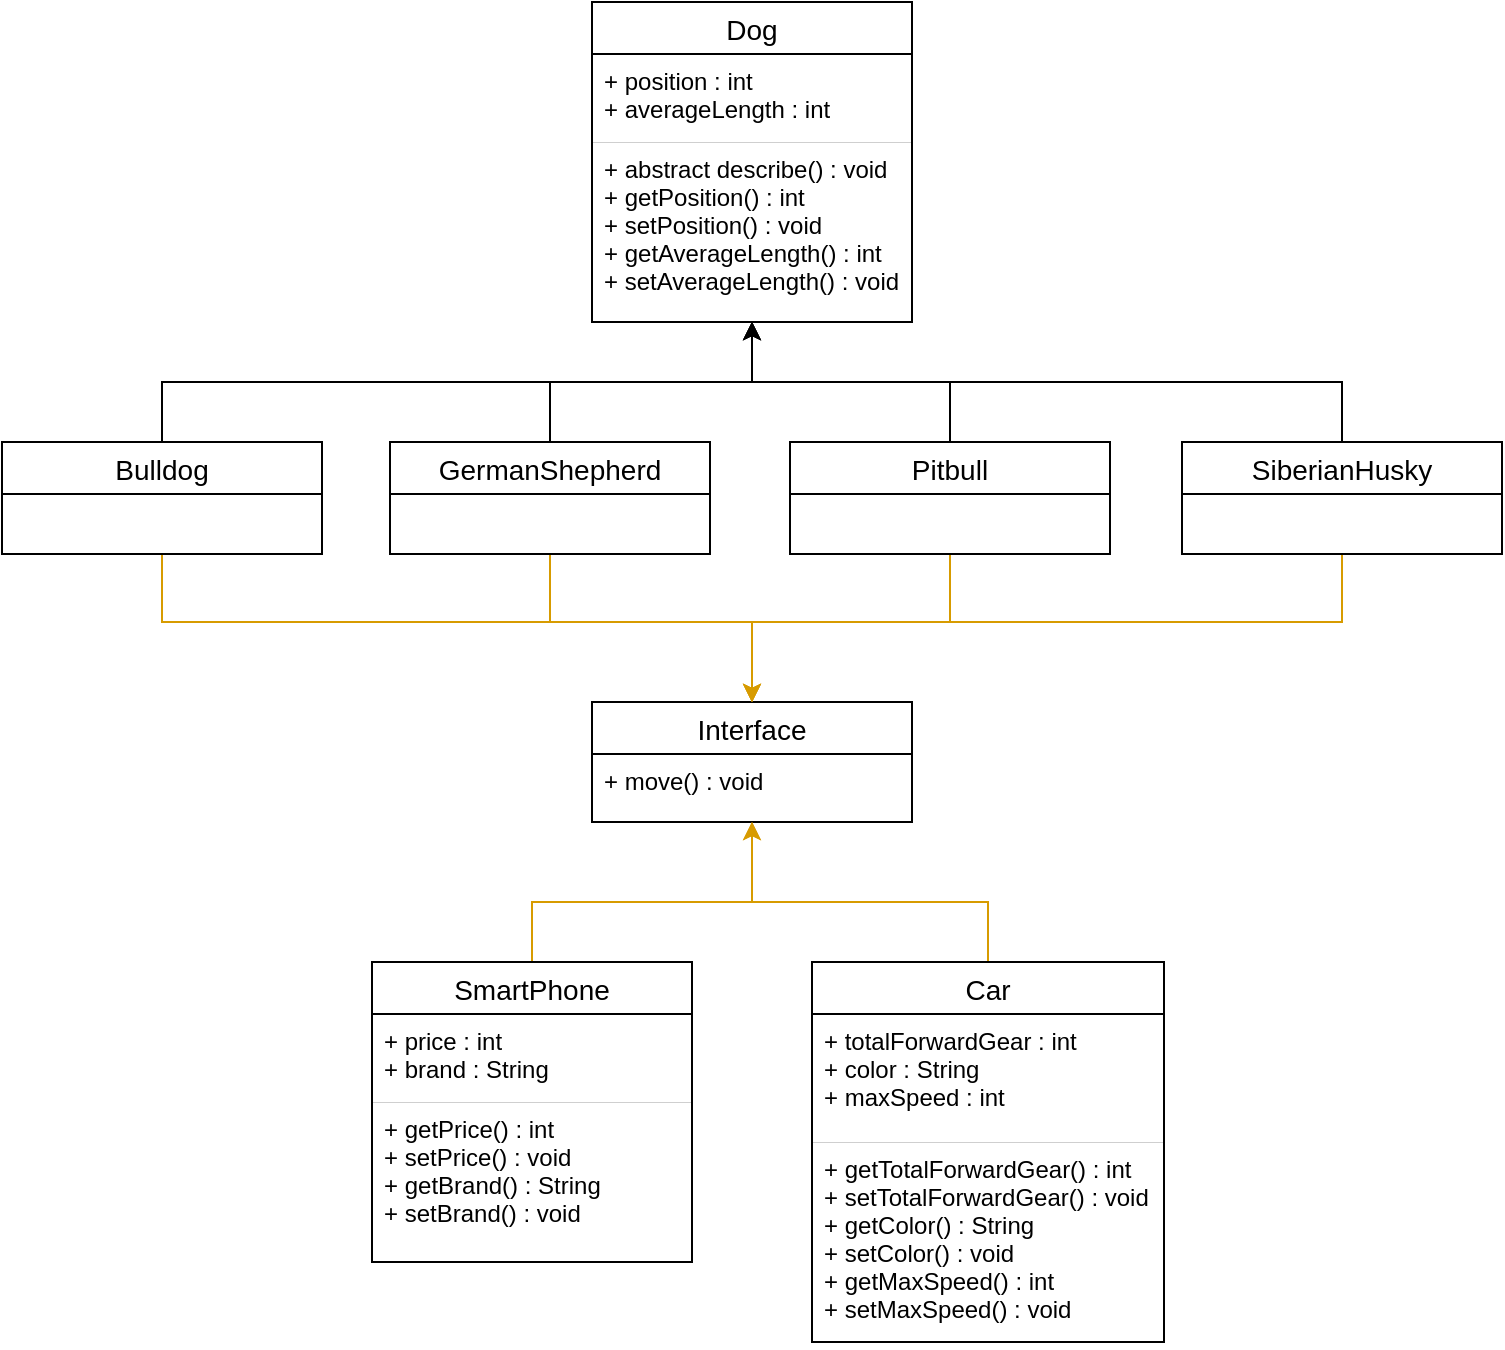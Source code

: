 <mxfile version="21.2.3" type="device">
  <diagram id="KUZSuxUdDxb9u6nyLpqZ" name="Halaman-1">
    <mxGraphModel dx="797" dy="467" grid="1" gridSize="10" guides="1" tooltips="1" connect="1" arrows="1" fold="1" page="1" pageScale="1" pageWidth="827" pageHeight="1169" math="0" shadow="0">
      <root>
        <mxCell id="0" />
        <mxCell id="1" parent="0" />
        <mxCell id="O1Sx5-Y3tB51cfPW8-FW-20" value="Interface" style="swimlane;fontStyle=0;childLayout=stackLayout;horizontal=1;startSize=26;horizontalStack=0;resizeParent=1;resizeParentMax=0;resizeLast=0;collapsible=1;marginBottom=0;align=center;fontSize=14;strokeWidth=1;fillColor=default;swimlaneLine=1;glass=0;rounded=0;sketch=0;shadow=0;strokeColor=default;" vertex="1" parent="1">
          <mxGeometry x="334" y="390" width="160" height="60" as="geometry">
            <mxRectangle x="334" y="40" width="130" height="30" as="alternateBounds" />
          </mxGeometry>
        </mxCell>
        <mxCell id="O1Sx5-Y3tB51cfPW8-FW-21" value="+ move() : void" style="text;strokeColor=default;fillColor=none;spacingLeft=4;spacingRight=4;overflow=hidden;rotatable=0;points=[[0,0.5],[1,0.5]];portConstraint=eastwest;fontSize=12;strokeWidth=0;fillStyle=hatch;sketch=0;shadow=0;glass=0;" vertex="1" parent="O1Sx5-Y3tB51cfPW8-FW-20">
          <mxGeometry y="26" width="160" height="34" as="geometry" />
        </mxCell>
        <mxCell id="O1Sx5-Y3tB51cfPW8-FW-39" value="Dog" style="swimlane;fontStyle=0;childLayout=stackLayout;horizontal=1;startSize=26;horizontalStack=0;resizeParent=1;resizeParentMax=0;resizeLast=0;collapsible=1;marginBottom=0;align=center;fontSize=14;strokeWidth=1;fillColor=default;swimlaneLine=1;glass=0;rounded=0;sketch=0;shadow=0;strokeColor=default;" vertex="1" parent="1">
          <mxGeometry x="334" y="40" width="160" height="160" as="geometry">
            <mxRectangle x="334" y="40" width="130" height="30" as="alternateBounds" />
          </mxGeometry>
        </mxCell>
        <mxCell id="O1Sx5-Y3tB51cfPW8-FW-40" value="+ position : int&#xa;+ averageLength : int" style="text;strokeColor=default;fillColor=none;spacingLeft=4;spacingRight=4;overflow=hidden;rotatable=0;points=[[0,0.5],[1,0.5]];portConstraint=eastwest;fontSize=12;strokeWidth=0;fillStyle=hatch;sketch=0;shadow=0;glass=0;" vertex="1" parent="O1Sx5-Y3tB51cfPW8-FW-39">
          <mxGeometry y="26" width="160" height="44" as="geometry" />
        </mxCell>
        <mxCell id="O1Sx5-Y3tB51cfPW8-FW-49" value="+ abstract describe() : void&#xa;+ getPosition() : int&#xa;+ setPosition() : void&#xa;+ getAverageLength() : int&#xa;+ setAverageLength() : void" style="text;strokeColor=default;fillColor=none;spacingLeft=4;spacingRight=4;overflow=hidden;rotatable=0;points=[[0,0.5],[1,0.5]];portConstraint=eastwest;fontSize=12;strokeWidth=0;fillStyle=hatch;sketch=0;shadow=0;glass=0;" vertex="1" parent="O1Sx5-Y3tB51cfPW8-FW-39">
          <mxGeometry y="70" width="160" height="90" as="geometry" />
        </mxCell>
        <mxCell id="O1Sx5-Y3tB51cfPW8-FW-80" style="edgeStyle=orthogonalEdgeStyle;rounded=0;orthogonalLoop=1;jettySize=auto;html=1;" edge="1" parent="1" source="O1Sx5-Y3tB51cfPW8-FW-51" target="O1Sx5-Y3tB51cfPW8-FW-39">
          <mxGeometry relative="1" as="geometry">
            <Array as="points">
              <mxPoint x="119" y="230" />
              <mxPoint x="414" y="230" />
            </Array>
          </mxGeometry>
        </mxCell>
        <mxCell id="O1Sx5-Y3tB51cfPW8-FW-84" style="edgeStyle=orthogonalEdgeStyle;rounded=0;orthogonalLoop=1;jettySize=auto;html=1;fillColor=#ffe6cc;strokeColor=#d79b00;" edge="1" parent="1" source="O1Sx5-Y3tB51cfPW8-FW-51" target="O1Sx5-Y3tB51cfPW8-FW-20">
          <mxGeometry relative="1" as="geometry">
            <Array as="points">
              <mxPoint x="119" y="350" />
              <mxPoint x="414" y="350" />
            </Array>
          </mxGeometry>
        </mxCell>
        <mxCell id="O1Sx5-Y3tB51cfPW8-FW-51" value="Bulldog" style="swimlane;fontStyle=0;childLayout=stackLayout;horizontal=1;startSize=26;horizontalStack=0;resizeParent=1;resizeParentMax=0;resizeLast=0;collapsible=1;marginBottom=0;align=center;fontSize=14;rounded=0;shadow=0;glass=0;sketch=0;fillStyle=auto;strokeColor=default;strokeWidth=1;fillColor=default;swimlaneLine=1;" vertex="1" parent="1">
          <mxGeometry x="39" y="260" width="160" height="56" as="geometry" />
        </mxCell>
        <mxCell id="O1Sx5-Y3tB51cfPW8-FW-52" value="" style="text;strokeColor=default;fillColor=none;spacingLeft=4;spacingRight=4;overflow=hidden;rotatable=0;points=[[0,0.5],[1,0.5]];portConstraint=eastwest;fontSize=12;rounded=0;shadow=0;glass=0;sketch=0;fillStyle=auto;strokeWidth=0;" vertex="1" parent="O1Sx5-Y3tB51cfPW8-FW-51">
          <mxGeometry y="26" width="160" height="30" as="geometry" />
        </mxCell>
        <mxCell id="O1Sx5-Y3tB51cfPW8-FW-81" style="edgeStyle=orthogonalEdgeStyle;rounded=0;orthogonalLoop=1;jettySize=auto;html=1;" edge="1" parent="1" source="O1Sx5-Y3tB51cfPW8-FW-53" target="O1Sx5-Y3tB51cfPW8-FW-39">
          <mxGeometry relative="1" as="geometry" />
        </mxCell>
        <mxCell id="O1Sx5-Y3tB51cfPW8-FW-85" style="edgeStyle=orthogonalEdgeStyle;rounded=0;orthogonalLoop=1;jettySize=auto;html=1;fillColor=#ffe6cc;strokeColor=#d79b00;" edge="1" parent="1" source="O1Sx5-Y3tB51cfPW8-FW-53" target="O1Sx5-Y3tB51cfPW8-FW-20">
          <mxGeometry relative="1" as="geometry">
            <Array as="points">
              <mxPoint x="313" y="350" />
              <mxPoint x="414" y="350" />
            </Array>
          </mxGeometry>
        </mxCell>
        <mxCell id="O1Sx5-Y3tB51cfPW8-FW-53" value="GermanShepherd" style="swimlane;fontStyle=0;childLayout=stackLayout;horizontal=1;startSize=26;horizontalStack=0;resizeParent=1;resizeParentMax=0;resizeLast=0;collapsible=1;marginBottom=0;align=center;fontSize=14;rounded=0;shadow=0;glass=0;sketch=0;fillStyle=auto;strokeColor=default;strokeWidth=1;fillColor=default;swimlaneLine=1;" vertex="1" parent="1">
          <mxGeometry x="233" y="260" width="160" height="56" as="geometry" />
        </mxCell>
        <mxCell id="O1Sx5-Y3tB51cfPW8-FW-54" value="" style="text;strokeColor=default;fillColor=none;spacingLeft=4;spacingRight=4;overflow=hidden;rotatable=0;points=[[0,0.5],[1,0.5]];portConstraint=eastwest;fontSize=12;rounded=0;shadow=0;glass=0;sketch=0;fillStyle=auto;strokeWidth=0;" vertex="1" parent="O1Sx5-Y3tB51cfPW8-FW-53">
          <mxGeometry y="26" width="160" height="30" as="geometry" />
        </mxCell>
        <mxCell id="O1Sx5-Y3tB51cfPW8-FW-82" style="edgeStyle=orthogonalEdgeStyle;rounded=0;orthogonalLoop=1;jettySize=auto;html=1;" edge="1" parent="1" source="O1Sx5-Y3tB51cfPW8-FW-55" target="O1Sx5-Y3tB51cfPW8-FW-39">
          <mxGeometry relative="1" as="geometry" />
        </mxCell>
        <mxCell id="O1Sx5-Y3tB51cfPW8-FW-86" style="edgeStyle=orthogonalEdgeStyle;rounded=0;orthogonalLoop=1;jettySize=auto;html=1;fillColor=#ffe6cc;strokeColor=#d79b00;" edge="1" parent="1" source="O1Sx5-Y3tB51cfPW8-FW-55" target="O1Sx5-Y3tB51cfPW8-FW-20">
          <mxGeometry relative="1" as="geometry">
            <Array as="points">
              <mxPoint x="513" y="350" />
              <mxPoint x="414" y="350" />
            </Array>
          </mxGeometry>
        </mxCell>
        <mxCell id="O1Sx5-Y3tB51cfPW8-FW-55" value="Pitbull" style="swimlane;fontStyle=0;childLayout=stackLayout;horizontal=1;startSize=26;horizontalStack=0;resizeParent=1;resizeParentMax=0;resizeLast=0;collapsible=1;marginBottom=0;align=center;fontSize=14;rounded=0;shadow=0;glass=0;sketch=0;fillStyle=auto;strokeColor=default;strokeWidth=1;fillColor=default;swimlaneLine=1;" vertex="1" parent="1">
          <mxGeometry x="433" y="260" width="160" height="56" as="geometry" />
        </mxCell>
        <mxCell id="O1Sx5-Y3tB51cfPW8-FW-56" value="" style="text;strokeColor=default;fillColor=none;spacingLeft=4;spacingRight=4;overflow=hidden;rotatable=0;points=[[0,0.5],[1,0.5]];portConstraint=eastwest;fontSize=12;rounded=0;shadow=0;glass=0;sketch=0;fillStyle=auto;strokeWidth=0;" vertex="1" parent="O1Sx5-Y3tB51cfPW8-FW-55">
          <mxGeometry y="26" width="160" height="30" as="geometry" />
        </mxCell>
        <mxCell id="O1Sx5-Y3tB51cfPW8-FW-83" style="edgeStyle=orthogonalEdgeStyle;rounded=0;orthogonalLoop=1;jettySize=auto;html=1;" edge="1" parent="1" source="O1Sx5-Y3tB51cfPW8-FW-57" target="O1Sx5-Y3tB51cfPW8-FW-39">
          <mxGeometry relative="1" as="geometry">
            <Array as="points">
              <mxPoint x="709" y="230" />
              <mxPoint x="414" y="230" />
            </Array>
          </mxGeometry>
        </mxCell>
        <mxCell id="O1Sx5-Y3tB51cfPW8-FW-87" style="edgeStyle=orthogonalEdgeStyle;rounded=0;orthogonalLoop=1;jettySize=auto;html=1;fillColor=#ffe6cc;strokeColor=#d79b00;" edge="1" parent="1" source="O1Sx5-Y3tB51cfPW8-FW-57" target="O1Sx5-Y3tB51cfPW8-FW-20">
          <mxGeometry relative="1" as="geometry">
            <Array as="points">
              <mxPoint x="709" y="350" />
              <mxPoint x="414" y="350" />
            </Array>
          </mxGeometry>
        </mxCell>
        <mxCell id="O1Sx5-Y3tB51cfPW8-FW-57" value="SiberianHusky" style="swimlane;fontStyle=0;childLayout=stackLayout;horizontal=1;startSize=26;horizontalStack=0;resizeParent=1;resizeParentMax=0;resizeLast=0;collapsible=1;marginBottom=0;align=center;fontSize=14;rounded=0;shadow=0;glass=0;sketch=0;fillStyle=auto;strokeColor=default;strokeWidth=1;fillColor=default;swimlaneLine=1;" vertex="1" parent="1">
          <mxGeometry x="629" y="260" width="160" height="56" as="geometry" />
        </mxCell>
        <mxCell id="O1Sx5-Y3tB51cfPW8-FW-58" value="" style="text;strokeColor=default;fillColor=none;spacingLeft=4;spacingRight=4;overflow=hidden;rotatable=0;points=[[0,0.5],[1,0.5]];portConstraint=eastwest;fontSize=12;rounded=0;shadow=0;glass=0;sketch=0;fillStyle=auto;strokeWidth=0;" vertex="1" parent="O1Sx5-Y3tB51cfPW8-FW-57">
          <mxGeometry y="26" width="160" height="30" as="geometry" />
        </mxCell>
        <mxCell id="O1Sx5-Y3tB51cfPW8-FW-88" style="edgeStyle=orthogonalEdgeStyle;rounded=0;orthogonalLoop=1;jettySize=auto;html=1;fillColor=#ffe6cc;strokeColor=#d79b00;" edge="1" parent="1" source="O1Sx5-Y3tB51cfPW8-FW-59" target="O1Sx5-Y3tB51cfPW8-FW-20">
          <mxGeometry relative="1" as="geometry">
            <Array as="points">
              <mxPoint x="304" y="490" />
              <mxPoint x="414" y="490" />
            </Array>
          </mxGeometry>
        </mxCell>
        <mxCell id="O1Sx5-Y3tB51cfPW8-FW-59" value="SmartPhone" style="swimlane;fontStyle=0;childLayout=stackLayout;horizontal=1;startSize=26;horizontalStack=0;resizeParent=1;resizeParentMax=0;resizeLast=0;collapsible=1;marginBottom=0;align=center;fontSize=14;rounded=0;shadow=0;glass=0;sketch=0;fillStyle=auto;strokeColor=default;strokeWidth=1;fillColor=default;swimlaneLine=1;" vertex="1" parent="1">
          <mxGeometry x="224" y="520" width="160" height="150" as="geometry" />
        </mxCell>
        <mxCell id="O1Sx5-Y3tB51cfPW8-FW-60" value="+ price : int&#xa;+ brand : String" style="text;strokeColor=default;fillColor=none;spacingLeft=4;spacingRight=4;overflow=hidden;rotatable=0;points=[[0,0.5],[1,0.5]];portConstraint=eastwest;fontSize=12;rounded=0;shadow=0;glass=0;sketch=0;fillStyle=auto;strokeWidth=0;" vertex="1" parent="O1Sx5-Y3tB51cfPW8-FW-59">
          <mxGeometry y="26" width="160" height="44" as="geometry" />
        </mxCell>
        <mxCell id="O1Sx5-Y3tB51cfPW8-FW-67" value="+ getPrice() : int&#xa;+ setPrice() : void&#xa;+ getBrand() : String&#xa;+ setBrand() : void" style="text;strokeColor=default;fillColor=none;spacingLeft=4;spacingRight=4;overflow=hidden;rotatable=0;points=[[0,0.5],[1,0.5]];portConstraint=eastwest;fontSize=12;rounded=0;shadow=0;glass=0;sketch=0;fillStyle=auto;strokeWidth=0;" vertex="1" parent="O1Sx5-Y3tB51cfPW8-FW-59">
          <mxGeometry y="70" width="160" height="80" as="geometry" />
        </mxCell>
        <mxCell id="O1Sx5-Y3tB51cfPW8-FW-89" style="edgeStyle=orthogonalEdgeStyle;rounded=0;orthogonalLoop=1;jettySize=auto;html=1;fillColor=#ffe6cc;strokeColor=#d79b00;" edge="1" parent="1" source="O1Sx5-Y3tB51cfPW8-FW-61" target="O1Sx5-Y3tB51cfPW8-FW-20">
          <mxGeometry relative="1" as="geometry">
            <Array as="points">
              <mxPoint x="532" y="490" />
              <mxPoint x="414" y="490" />
            </Array>
          </mxGeometry>
        </mxCell>
        <mxCell id="O1Sx5-Y3tB51cfPW8-FW-61" value="Car" style="swimlane;fontStyle=0;childLayout=stackLayout;horizontal=1;startSize=26;horizontalStack=0;resizeParent=1;resizeParentMax=0;resizeLast=0;collapsible=1;marginBottom=0;align=center;fontSize=14;rounded=0;shadow=0;glass=0;sketch=0;fillStyle=auto;strokeColor=default;strokeWidth=1;fillColor=default;swimlaneLine=1;" vertex="1" parent="1">
          <mxGeometry x="444" y="520" width="176" height="190" as="geometry" />
        </mxCell>
        <mxCell id="O1Sx5-Y3tB51cfPW8-FW-62" value="+ totalForwardGear : int&#xa;+ color : String&#xa;+ maxSpeed : int" style="text;strokeColor=default;fillColor=none;spacingLeft=4;spacingRight=4;overflow=hidden;rotatable=0;points=[[0,0.5],[1,0.5]];portConstraint=eastwest;fontSize=12;rounded=0;shadow=0;glass=0;sketch=0;fillStyle=auto;strokeWidth=0;" vertex="1" parent="O1Sx5-Y3tB51cfPW8-FW-61">
          <mxGeometry y="26" width="176" height="64" as="geometry" />
        </mxCell>
        <mxCell id="O1Sx5-Y3tB51cfPW8-FW-68" value="+ getTotalForwardGear() : int&#xa;+ setTotalForwardGear() : void&#xa;+ getColor() : String&#xa;+ setColor() : void&#xa;+ getMaxSpeed() : int&#xa;+ setMaxSpeed() : void" style="text;strokeColor=default;fillColor=none;spacingLeft=4;spacingRight=4;overflow=hidden;rotatable=0;points=[[0,0.5],[1,0.5]];portConstraint=eastwest;fontSize=12;rounded=0;shadow=0;glass=0;sketch=0;fillStyle=auto;strokeWidth=0;" vertex="1" parent="O1Sx5-Y3tB51cfPW8-FW-61">
          <mxGeometry y="90" width="176" height="100" as="geometry" />
        </mxCell>
      </root>
    </mxGraphModel>
  </diagram>
</mxfile>
